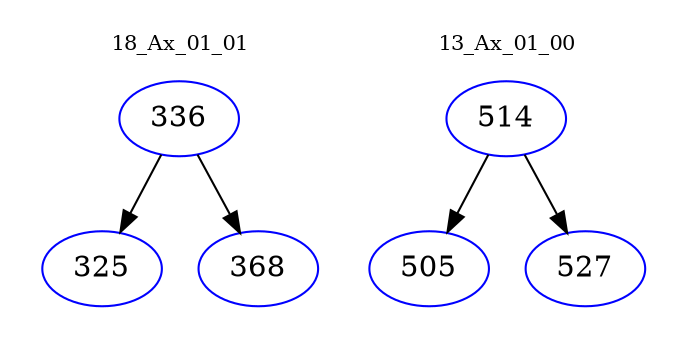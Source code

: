 digraph{
subgraph cluster_0 {
color = white
label = "18_Ax_01_01";
fontsize=10;
T0_336 [label="336", color="blue"]
T0_336 -> T0_325 [color="black"]
T0_325 [label="325", color="blue"]
T0_336 -> T0_368 [color="black"]
T0_368 [label="368", color="blue"]
}
subgraph cluster_1 {
color = white
label = "13_Ax_01_00";
fontsize=10;
T1_514 [label="514", color="blue"]
T1_514 -> T1_505 [color="black"]
T1_505 [label="505", color="blue"]
T1_514 -> T1_527 [color="black"]
T1_527 [label="527", color="blue"]
}
}
